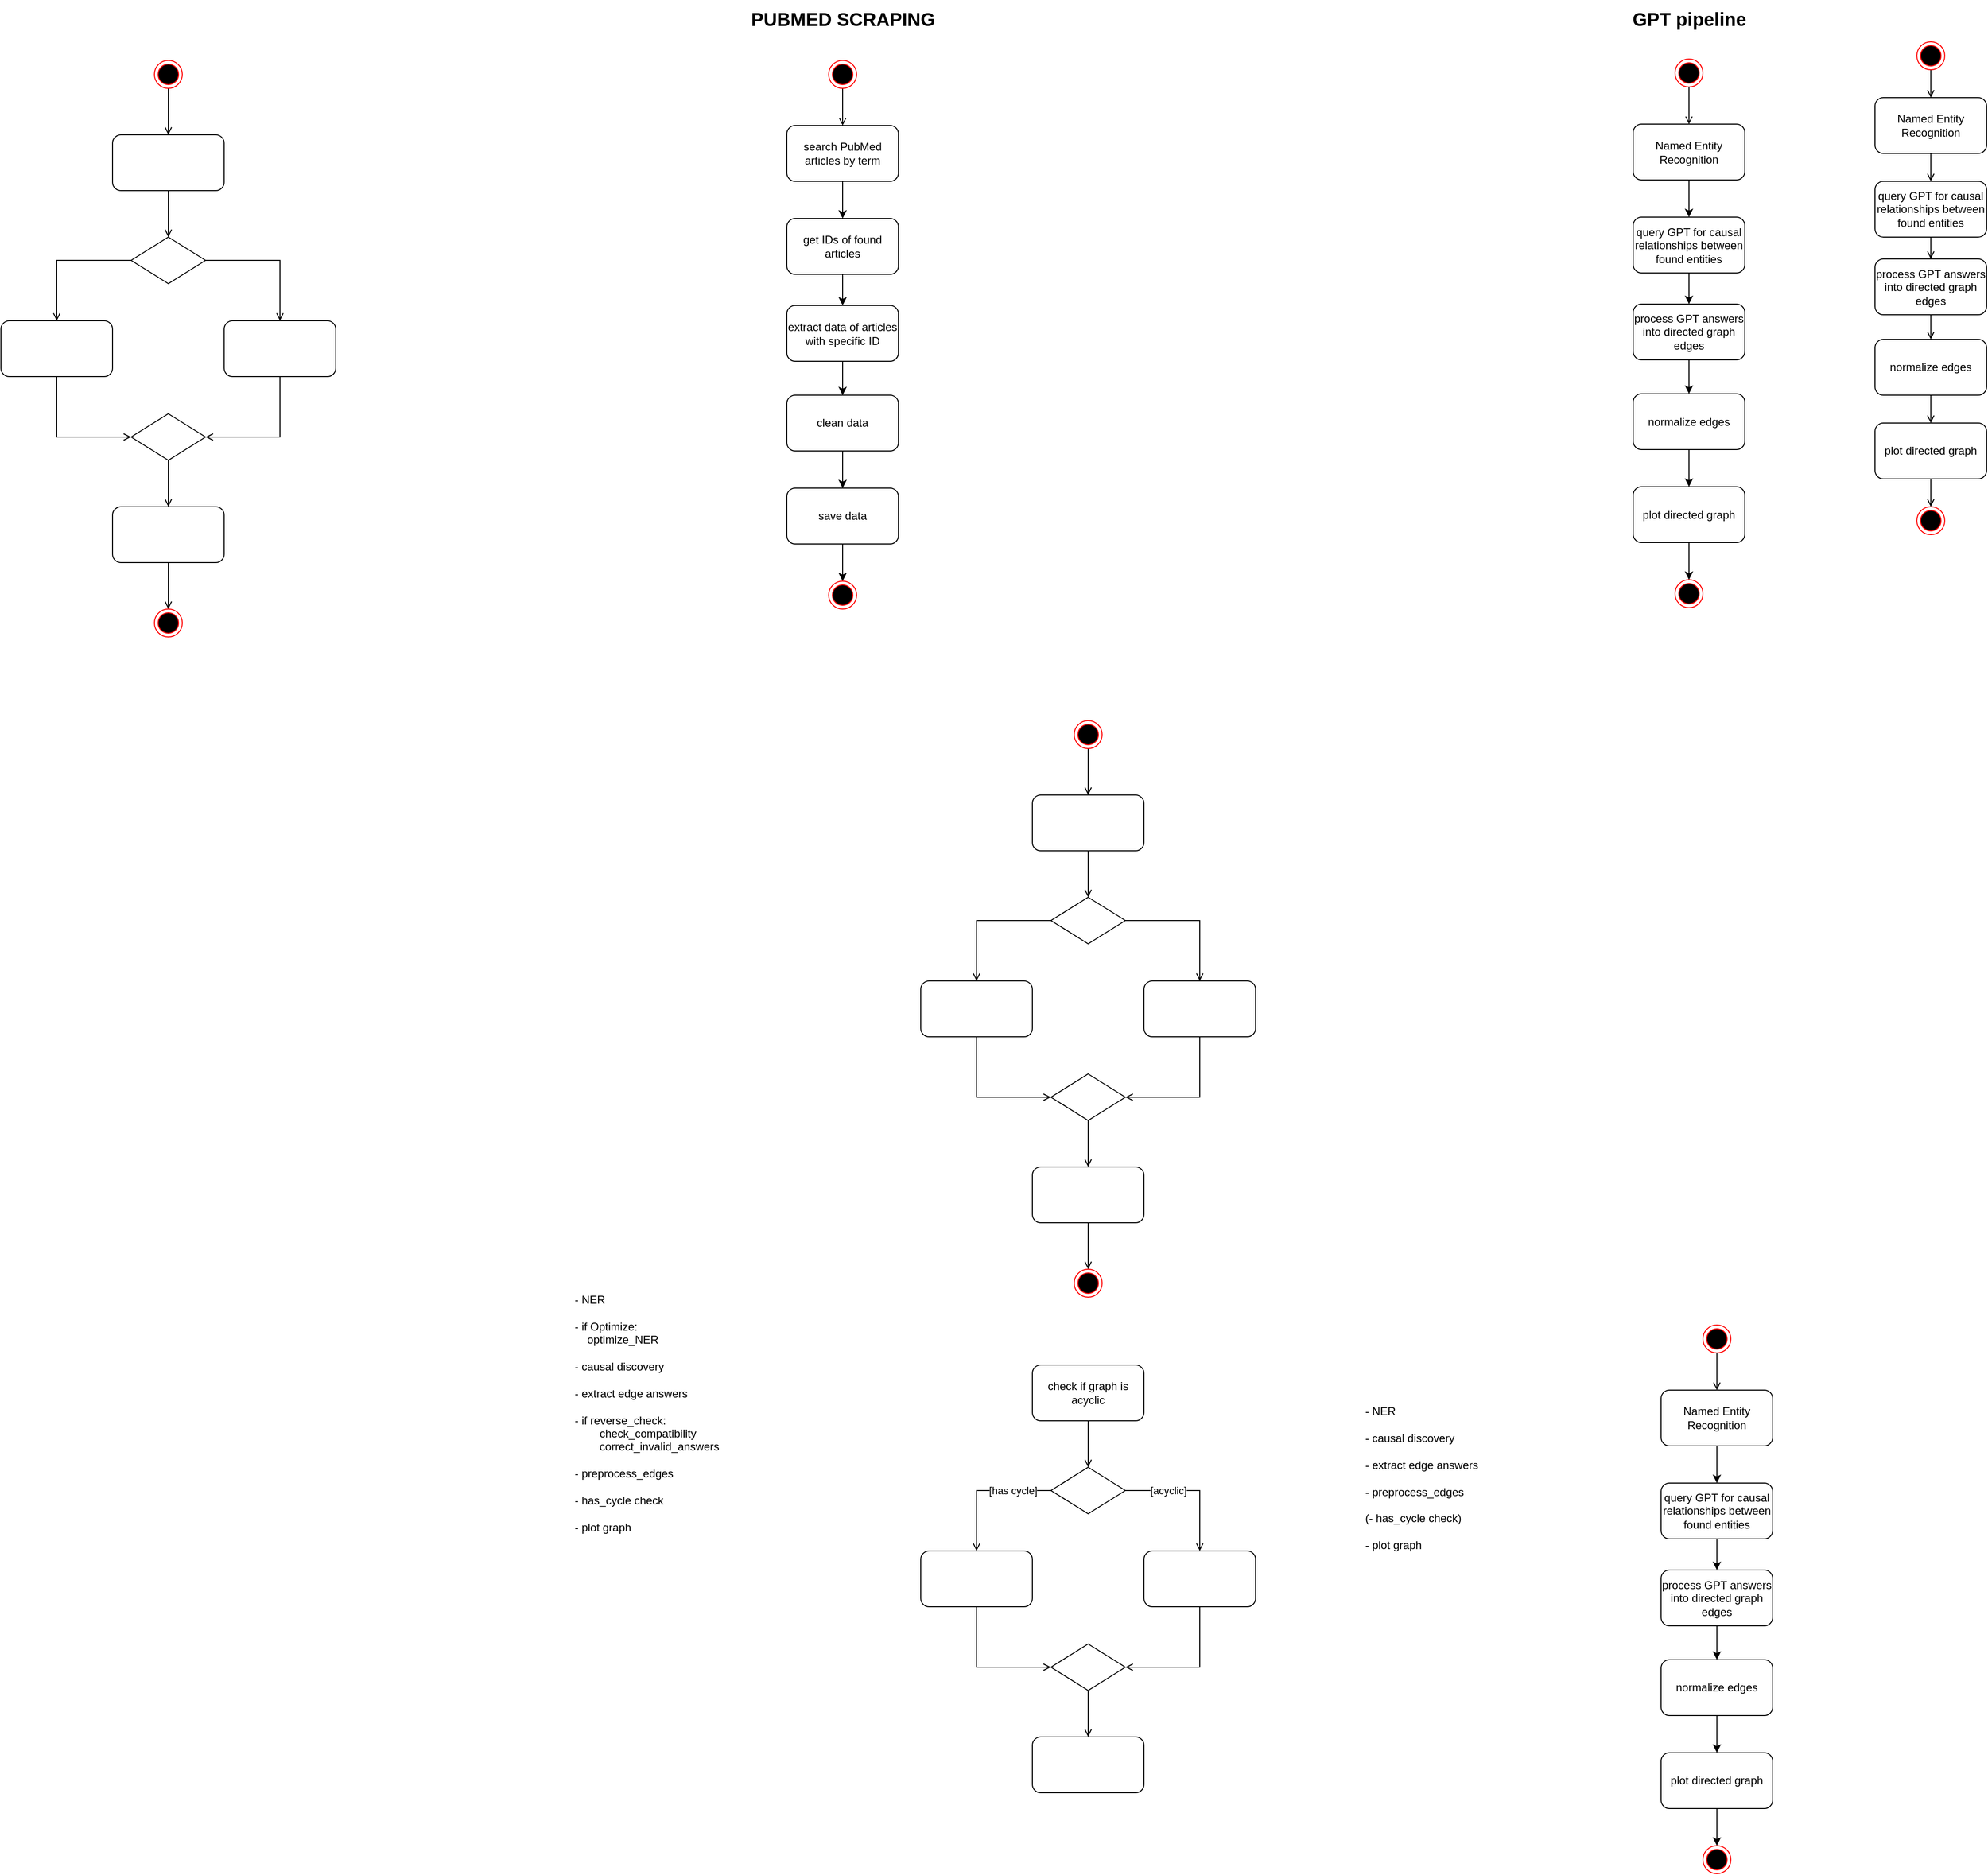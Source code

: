 <mxfile version="21.6.5" type="device">
  <diagram name="Pagina-1" id="mGs7UBVkKgLmI4N9vGSi">
    <mxGraphModel dx="2289" dy="1296" grid="1" gridSize="10" guides="1" tooltips="1" connect="1" arrows="1" fold="1" page="1" pageScale="1" pageWidth="827" pageHeight="1169" math="0" shadow="0">
      <root>
        <mxCell id="0" />
        <mxCell id="1" parent="0" />
        <mxCell id="RCelhGX4yUVeduWYTMxA-5" style="edgeStyle=orthogonalEdgeStyle;rounded=0;orthogonalLoop=1;jettySize=auto;html=1;entryX=0.5;entryY=0;entryDx=0;entryDy=0;endArrow=open;endFill=0;" parent="1" source="RCelhGX4yUVeduWYTMxA-2" target="RCelhGX4yUVeduWYTMxA-3" edge="1">
          <mxGeometry relative="1" as="geometry" />
        </mxCell>
        <mxCell id="RCelhGX4yUVeduWYTMxA-2" value="" style="ellipse;html=1;shape=endState;fillColor=#000000;strokeColor=#ff0000;" parent="1" vertex="1">
          <mxGeometry x="470" y="120" width="30" height="30" as="geometry" />
        </mxCell>
        <mxCell id="RCelhGX4yUVeduWYTMxA-6" style="edgeStyle=orthogonalEdgeStyle;rounded=0;orthogonalLoop=1;jettySize=auto;html=1;entryX=0.5;entryY=0;entryDx=0;entryDy=0;endArrow=open;endFill=0;" parent="1" source="RCelhGX4yUVeduWYTMxA-3" target="RCelhGX4yUVeduWYTMxA-4" edge="1">
          <mxGeometry relative="1" as="geometry" />
        </mxCell>
        <mxCell id="RCelhGX4yUVeduWYTMxA-3" value="" style="rounded=1;whiteSpace=wrap;html=1;" parent="1" vertex="1">
          <mxGeometry x="425" y="200" width="120" height="60" as="geometry" />
        </mxCell>
        <mxCell id="RCelhGX4yUVeduWYTMxA-9" value="" style="edgeStyle=orthogonalEdgeStyle;rounded=0;orthogonalLoop=1;jettySize=auto;html=1;endArrow=open;endFill=0;" parent="1" source="RCelhGX4yUVeduWYTMxA-4" target="RCelhGX4yUVeduWYTMxA-8" edge="1">
          <mxGeometry relative="1" as="geometry" />
        </mxCell>
        <mxCell id="RCelhGX4yUVeduWYTMxA-11" value="" style="edgeStyle=orthogonalEdgeStyle;rounded=0;orthogonalLoop=1;jettySize=auto;html=1;endArrow=open;endFill=0;" parent="1" source="RCelhGX4yUVeduWYTMxA-4" target="RCelhGX4yUVeduWYTMxA-10" edge="1">
          <mxGeometry relative="1" as="geometry" />
        </mxCell>
        <mxCell id="RCelhGX4yUVeduWYTMxA-4" value="" style="rhombus;whiteSpace=wrap;html=1;" parent="1" vertex="1">
          <mxGeometry x="445" y="310" width="80" height="50" as="geometry" />
        </mxCell>
        <mxCell id="RCelhGX4yUVeduWYTMxA-16" style="edgeStyle=orthogonalEdgeStyle;rounded=0;orthogonalLoop=1;jettySize=auto;html=1;exitX=0.5;exitY=1;exitDx=0;exitDy=0;entryX=1;entryY=0.5;entryDx=0;entryDy=0;endArrow=open;endFill=0;" parent="1" source="RCelhGX4yUVeduWYTMxA-8" target="RCelhGX4yUVeduWYTMxA-14" edge="1">
          <mxGeometry relative="1" as="geometry" />
        </mxCell>
        <mxCell id="RCelhGX4yUVeduWYTMxA-8" value="" style="whiteSpace=wrap;html=1;rounded=1;" parent="1" vertex="1">
          <mxGeometry x="545" y="400" width="120" height="60" as="geometry" />
        </mxCell>
        <mxCell id="RCelhGX4yUVeduWYTMxA-15" style="edgeStyle=orthogonalEdgeStyle;rounded=0;orthogonalLoop=1;jettySize=auto;html=1;entryX=0;entryY=0.5;entryDx=0;entryDy=0;exitX=0.5;exitY=1;exitDx=0;exitDy=0;endArrow=open;endFill=0;" parent="1" source="RCelhGX4yUVeduWYTMxA-10" target="RCelhGX4yUVeduWYTMxA-14" edge="1">
          <mxGeometry relative="1" as="geometry" />
        </mxCell>
        <mxCell id="RCelhGX4yUVeduWYTMxA-10" value="" style="whiteSpace=wrap;html=1;rounded=1;" parent="1" vertex="1">
          <mxGeometry x="305" y="400" width="120" height="60" as="geometry" />
        </mxCell>
        <mxCell id="RCelhGX4yUVeduWYTMxA-18" value="" style="edgeStyle=orthogonalEdgeStyle;rounded=0;orthogonalLoop=1;jettySize=auto;html=1;endArrow=open;endFill=0;" parent="1" source="RCelhGX4yUVeduWYTMxA-14" target="RCelhGX4yUVeduWYTMxA-17" edge="1">
          <mxGeometry relative="1" as="geometry" />
        </mxCell>
        <mxCell id="RCelhGX4yUVeduWYTMxA-14" value="" style="rhombus;whiteSpace=wrap;html=1;" parent="1" vertex="1">
          <mxGeometry x="445" y="500" width="80" height="50" as="geometry" />
        </mxCell>
        <mxCell id="RCelhGX4yUVeduWYTMxA-20" style="edgeStyle=orthogonalEdgeStyle;rounded=0;orthogonalLoop=1;jettySize=auto;html=1;endArrow=open;endFill=0;" parent="1" source="RCelhGX4yUVeduWYTMxA-17" target="RCelhGX4yUVeduWYTMxA-19" edge="1">
          <mxGeometry relative="1" as="geometry" />
        </mxCell>
        <mxCell id="RCelhGX4yUVeduWYTMxA-17" value="" style="whiteSpace=wrap;html=1;rounded=1;" parent="1" vertex="1">
          <mxGeometry x="425" y="600" width="120" height="60" as="geometry" />
        </mxCell>
        <mxCell id="RCelhGX4yUVeduWYTMxA-19" value="" style="ellipse;html=1;shape=endState;fillColor=#000000;strokeColor=#ff0000;" parent="1" vertex="1">
          <mxGeometry x="470" y="710" width="30" height="30" as="geometry" />
        </mxCell>
        <mxCell id="RCelhGX4yUVeduWYTMxA-37" value="&lt;font style=&quot;font-size: 20px;&quot;&gt;&lt;b&gt;PUBMED SCRAPING&lt;br&gt;&lt;/b&gt;&lt;/font&gt;" style="text;html=1;align=center;verticalAlign=middle;resizable=0;points=[];autosize=1;strokeColor=none;fillColor=none;" parent="1" vertex="1">
          <mxGeometry x="1100" y="55" width="220" height="40" as="geometry" />
        </mxCell>
        <mxCell id="T0V0o6y3WK3LLqgiyoGU-12" style="edgeStyle=orthogonalEdgeStyle;rounded=0;orthogonalLoop=1;jettySize=auto;html=1;entryX=0.5;entryY=0;entryDx=0;entryDy=0;endArrow=open;endFill=0;" edge="1" source="T0V0o6y3WK3LLqgiyoGU-13" target="T0V0o6y3WK3LLqgiyoGU-15" parent="1">
          <mxGeometry relative="1" as="geometry" />
        </mxCell>
        <mxCell id="T0V0o6y3WK3LLqgiyoGU-13" value="" style="ellipse;html=1;shape=endState;fillColor=#000000;strokeColor=#ff0000;" vertex="1" parent="1">
          <mxGeometry x="2135" y="1480" width="30" height="30" as="geometry" />
        </mxCell>
        <mxCell id="T0V0o6y3WK3LLqgiyoGU-14" style="edgeStyle=orthogonalEdgeStyle;rounded=0;orthogonalLoop=1;jettySize=auto;html=1;entryX=0.5;entryY=0;entryDx=0;entryDy=0;" edge="1" source="T0V0o6y3WK3LLqgiyoGU-15" target="T0V0o6y3WK3LLqgiyoGU-17" parent="1">
          <mxGeometry relative="1" as="geometry" />
        </mxCell>
        <mxCell id="T0V0o6y3WK3LLqgiyoGU-15" value="Named Entity Recognition" style="rounded=1;whiteSpace=wrap;html=1;" vertex="1" parent="1">
          <mxGeometry x="2090" y="1550" width="120" height="60" as="geometry" />
        </mxCell>
        <mxCell id="T0V0o6y3WK3LLqgiyoGU-16" style="edgeStyle=orthogonalEdgeStyle;rounded=0;orthogonalLoop=1;jettySize=auto;html=1;entryX=0.5;entryY=0;entryDx=0;entryDy=0;" edge="1" source="T0V0o6y3WK3LLqgiyoGU-17" target="T0V0o6y3WK3LLqgiyoGU-18" parent="1">
          <mxGeometry relative="1" as="geometry" />
        </mxCell>
        <mxCell id="T0V0o6y3WK3LLqgiyoGU-17" value="query GPT for causal relationships between found entities" style="rounded=1;whiteSpace=wrap;html=1;" vertex="1" parent="1">
          <mxGeometry x="2090" y="1650" width="120" height="60" as="geometry" />
        </mxCell>
        <mxCell id="T0V0o6y3WK3LLqgiyoGU-18" value="process GPT answers into directed graph edges" style="rounded=1;whiteSpace=wrap;html=1;" vertex="1" parent="1">
          <mxGeometry x="2090" y="1743.5" width="120" height="60" as="geometry" />
        </mxCell>
        <mxCell id="T0V0o6y3WK3LLqgiyoGU-19" style="edgeStyle=orthogonalEdgeStyle;rounded=0;orthogonalLoop=1;jettySize=auto;html=1;entryX=0.5;entryY=0;entryDx=0;entryDy=0;" edge="1" source="T0V0o6y3WK3LLqgiyoGU-20" parent="1">
          <mxGeometry relative="1" as="geometry">
            <mxPoint x="2150" y="1940" as="targetPoint" />
          </mxGeometry>
        </mxCell>
        <mxCell id="T0V0o6y3WK3LLqgiyoGU-20" value="normalize edges" style="rounded=1;whiteSpace=wrap;html=1;" vertex="1" parent="1">
          <mxGeometry x="2090" y="1840" width="120" height="60" as="geometry" />
        </mxCell>
        <mxCell id="T0V0o6y3WK3LLqgiyoGU-21" style="edgeStyle=orthogonalEdgeStyle;rounded=0;orthogonalLoop=1;jettySize=auto;html=1;entryX=0.5;entryY=0;entryDx=0;entryDy=0;exitX=0.5;exitY=1;exitDx=0;exitDy=0;" edge="1" source="T0V0o6y3WK3LLqgiyoGU-18" target="T0V0o6y3WK3LLqgiyoGU-20" parent="1">
          <mxGeometry relative="1" as="geometry">
            <mxPoint x="2170" y="1720" as="sourcePoint" />
            <mxPoint x="2170" y="1760" as="targetPoint" />
            <Array as="points">
              <mxPoint x="2150" y="1830" />
              <mxPoint x="2150" y="1830" />
            </Array>
          </mxGeometry>
        </mxCell>
        <mxCell id="T0V0o6y3WK3LLqgiyoGU-23" value="&lt;font style=&quot;font-size: 20px;&quot;&gt;&lt;b&gt;GPT pipeline&lt;br&gt;&lt;/b&gt;&lt;/font&gt;" style="text;html=1;align=center;verticalAlign=middle;resizable=0;points=[];autosize=1;strokeColor=none;fillColor=none;" vertex="1" parent="1">
          <mxGeometry x="2045" y="55" width="150" height="40" as="geometry" />
        </mxCell>
        <mxCell id="T0V0o6y3WK3LLqgiyoGU-24" value="plot directed graph" style="rounded=1;whiteSpace=wrap;html=1;" vertex="1" parent="1">
          <mxGeometry x="2090" y="1940" width="120" height="60" as="geometry" />
        </mxCell>
        <mxCell id="T0V0o6y3WK3LLqgiyoGU-25" style="edgeStyle=orthogonalEdgeStyle;rounded=0;orthogonalLoop=1;jettySize=auto;html=1;entryX=0.5;entryY=0;entryDx=0;entryDy=0;" edge="1" source="T0V0o6y3WK3LLqgiyoGU-24" target="T0V0o6y3WK3LLqgiyoGU-26" parent="1">
          <mxGeometry relative="1" as="geometry" />
        </mxCell>
        <mxCell id="T0V0o6y3WK3LLqgiyoGU-26" value="" style="ellipse;html=1;shape=endState;fillColor=#000000;strokeColor=#ff0000;" vertex="1" parent="1">
          <mxGeometry x="2135" y="2040" width="30" height="30" as="geometry" />
        </mxCell>
        <mxCell id="T0V0o6y3WK3LLqgiyoGU-40" style="edgeStyle=orthogonalEdgeStyle;rounded=0;orthogonalLoop=1;jettySize=auto;html=1;entryX=0.5;entryY=0;entryDx=0;entryDy=0;endArrow=open;endFill=0;" edge="1" source="T0V0o6y3WK3LLqgiyoGU-41" target="T0V0o6y3WK3LLqgiyoGU-43" parent="1">
          <mxGeometry relative="1" as="geometry" />
        </mxCell>
        <mxCell id="T0V0o6y3WK3LLqgiyoGU-41" value="" style="ellipse;html=1;shape=endState;fillColor=#000000;strokeColor=#ff0000;" vertex="1" parent="1">
          <mxGeometry x="1195" y="120" width="30" height="30" as="geometry" />
        </mxCell>
        <mxCell id="T0V0o6y3WK3LLqgiyoGU-42" style="edgeStyle=orthogonalEdgeStyle;rounded=0;orthogonalLoop=1;jettySize=auto;html=1;entryX=0.5;entryY=0;entryDx=0;entryDy=0;" edge="1" source="T0V0o6y3WK3LLqgiyoGU-43" target="T0V0o6y3WK3LLqgiyoGU-45" parent="1">
          <mxGeometry relative="1" as="geometry" />
        </mxCell>
        <mxCell id="T0V0o6y3WK3LLqgiyoGU-43" value="search PubMed articles by term" style="rounded=1;whiteSpace=wrap;html=1;" vertex="1" parent="1">
          <mxGeometry x="1150" y="190" width="120" height="60" as="geometry" />
        </mxCell>
        <mxCell id="T0V0o6y3WK3LLqgiyoGU-44" style="edgeStyle=orthogonalEdgeStyle;rounded=0;orthogonalLoop=1;jettySize=auto;html=1;entryX=0.5;entryY=0;entryDx=0;entryDy=0;" edge="1" source="T0V0o6y3WK3LLqgiyoGU-45" target="T0V0o6y3WK3LLqgiyoGU-46" parent="1">
          <mxGeometry relative="1" as="geometry" />
        </mxCell>
        <mxCell id="T0V0o6y3WK3LLqgiyoGU-45" value="get IDs of found articles" style="rounded=1;whiteSpace=wrap;html=1;" vertex="1" parent="1">
          <mxGeometry x="1150" y="290" width="120" height="60" as="geometry" />
        </mxCell>
        <mxCell id="T0V0o6y3WK3LLqgiyoGU-46" value="extract data of articles with specific ID" style="rounded=1;whiteSpace=wrap;html=1;" vertex="1" parent="1">
          <mxGeometry x="1150" y="383.5" width="120" height="60" as="geometry" />
        </mxCell>
        <mxCell id="T0V0o6y3WK3LLqgiyoGU-47" style="edgeStyle=orthogonalEdgeStyle;rounded=0;orthogonalLoop=1;jettySize=auto;html=1;entryX=0.5;entryY=0;entryDx=0;entryDy=0;" edge="1" source="T0V0o6y3WK3LLqgiyoGU-48" parent="1">
          <mxGeometry relative="1" as="geometry">
            <mxPoint x="1210" y="580" as="targetPoint" />
          </mxGeometry>
        </mxCell>
        <mxCell id="T0V0o6y3WK3LLqgiyoGU-48" value="clean data" style="rounded=1;whiteSpace=wrap;html=1;" vertex="1" parent="1">
          <mxGeometry x="1150" y="480" width="120" height="60" as="geometry" />
        </mxCell>
        <mxCell id="T0V0o6y3WK3LLqgiyoGU-49" style="edgeStyle=orthogonalEdgeStyle;rounded=0;orthogonalLoop=1;jettySize=auto;html=1;entryX=0.5;entryY=0;entryDx=0;entryDy=0;exitX=0.5;exitY=1;exitDx=0;exitDy=0;" edge="1" source="T0V0o6y3WK3LLqgiyoGU-46" target="T0V0o6y3WK3LLqgiyoGU-48" parent="1">
          <mxGeometry relative="1" as="geometry">
            <mxPoint x="1230" y="360" as="sourcePoint" />
            <mxPoint x="1230" y="400" as="targetPoint" />
            <Array as="points">
              <mxPoint x="1210" y="470" />
              <mxPoint x="1210" y="470" />
            </Array>
          </mxGeometry>
        </mxCell>
        <mxCell id="T0V0o6y3WK3LLqgiyoGU-50" value="save data" style="rounded=1;whiteSpace=wrap;html=1;" vertex="1" parent="1">
          <mxGeometry x="1150" y="580" width="120" height="60" as="geometry" />
        </mxCell>
        <mxCell id="T0V0o6y3WK3LLqgiyoGU-51" style="edgeStyle=orthogonalEdgeStyle;rounded=0;orthogonalLoop=1;jettySize=auto;html=1;entryX=0.5;entryY=0;entryDx=0;entryDy=0;" edge="1" source="T0V0o6y3WK3LLqgiyoGU-50" target="T0V0o6y3WK3LLqgiyoGU-52" parent="1">
          <mxGeometry relative="1" as="geometry" />
        </mxCell>
        <mxCell id="T0V0o6y3WK3LLqgiyoGU-52" value="" style="ellipse;html=1;shape=endState;fillColor=#000000;strokeColor=#ff0000;" vertex="1" parent="1">
          <mxGeometry x="1195" y="680" width="30" height="30" as="geometry" />
        </mxCell>
        <mxCell id="T0V0o6y3WK3LLqgiyoGU-53" style="edgeStyle=orthogonalEdgeStyle;rounded=0;orthogonalLoop=1;jettySize=auto;html=1;entryX=0.5;entryY=0;entryDx=0;entryDy=0;endArrow=open;endFill=0;" edge="1" parent="1" source="T0V0o6y3WK3LLqgiyoGU-54" target="T0V0o6y3WK3LLqgiyoGU-56">
          <mxGeometry relative="1" as="geometry" />
        </mxCell>
        <mxCell id="T0V0o6y3WK3LLqgiyoGU-54" value="" style="ellipse;html=1;shape=endState;fillColor=#000000;strokeColor=#ff0000;" vertex="1" parent="1">
          <mxGeometry x="1459" y="830" width="30" height="30" as="geometry" />
        </mxCell>
        <mxCell id="T0V0o6y3WK3LLqgiyoGU-55" style="edgeStyle=orthogonalEdgeStyle;rounded=0;orthogonalLoop=1;jettySize=auto;html=1;entryX=0.5;entryY=0;entryDx=0;entryDy=0;endArrow=open;endFill=0;" edge="1" parent="1" source="T0V0o6y3WK3LLqgiyoGU-56" target="T0V0o6y3WK3LLqgiyoGU-59">
          <mxGeometry relative="1" as="geometry" />
        </mxCell>
        <mxCell id="T0V0o6y3WK3LLqgiyoGU-56" value="" style="rounded=1;whiteSpace=wrap;html=1;" vertex="1" parent="1">
          <mxGeometry x="1414" y="910" width="120" height="60" as="geometry" />
        </mxCell>
        <mxCell id="T0V0o6y3WK3LLqgiyoGU-57" value="" style="edgeStyle=orthogonalEdgeStyle;rounded=0;orthogonalLoop=1;jettySize=auto;html=1;endArrow=open;endFill=0;" edge="1" parent="1" source="T0V0o6y3WK3LLqgiyoGU-59" target="T0V0o6y3WK3LLqgiyoGU-61">
          <mxGeometry relative="1" as="geometry" />
        </mxCell>
        <mxCell id="T0V0o6y3WK3LLqgiyoGU-58" value="" style="edgeStyle=orthogonalEdgeStyle;rounded=0;orthogonalLoop=1;jettySize=auto;html=1;endArrow=open;endFill=0;" edge="1" parent="1" source="T0V0o6y3WK3LLqgiyoGU-59" target="T0V0o6y3WK3LLqgiyoGU-63">
          <mxGeometry relative="1" as="geometry" />
        </mxCell>
        <mxCell id="T0V0o6y3WK3LLqgiyoGU-59" value="" style="rhombus;whiteSpace=wrap;html=1;" vertex="1" parent="1">
          <mxGeometry x="1434" y="1020" width="80" height="50" as="geometry" />
        </mxCell>
        <mxCell id="T0V0o6y3WK3LLqgiyoGU-60" style="edgeStyle=orthogonalEdgeStyle;rounded=0;orthogonalLoop=1;jettySize=auto;html=1;exitX=0.5;exitY=1;exitDx=0;exitDy=0;entryX=1;entryY=0.5;entryDx=0;entryDy=0;endArrow=open;endFill=0;" edge="1" parent="1" source="T0V0o6y3WK3LLqgiyoGU-61" target="T0V0o6y3WK3LLqgiyoGU-65">
          <mxGeometry relative="1" as="geometry" />
        </mxCell>
        <mxCell id="T0V0o6y3WK3LLqgiyoGU-61" value="" style="whiteSpace=wrap;html=1;rounded=1;" vertex="1" parent="1">
          <mxGeometry x="1534" y="1110" width="120" height="60" as="geometry" />
        </mxCell>
        <mxCell id="T0V0o6y3WK3LLqgiyoGU-62" style="edgeStyle=orthogonalEdgeStyle;rounded=0;orthogonalLoop=1;jettySize=auto;html=1;entryX=0;entryY=0.5;entryDx=0;entryDy=0;exitX=0.5;exitY=1;exitDx=0;exitDy=0;endArrow=open;endFill=0;" edge="1" parent="1" source="T0V0o6y3WK3LLqgiyoGU-63" target="T0V0o6y3WK3LLqgiyoGU-65">
          <mxGeometry relative="1" as="geometry" />
        </mxCell>
        <mxCell id="T0V0o6y3WK3LLqgiyoGU-63" value="" style="whiteSpace=wrap;html=1;rounded=1;" vertex="1" parent="1">
          <mxGeometry x="1294" y="1110" width="120" height="60" as="geometry" />
        </mxCell>
        <mxCell id="T0V0o6y3WK3LLqgiyoGU-64" value="" style="edgeStyle=orthogonalEdgeStyle;rounded=0;orthogonalLoop=1;jettySize=auto;html=1;endArrow=open;endFill=0;" edge="1" parent="1" source="T0V0o6y3WK3LLqgiyoGU-65" target="T0V0o6y3WK3LLqgiyoGU-67">
          <mxGeometry relative="1" as="geometry" />
        </mxCell>
        <mxCell id="T0V0o6y3WK3LLqgiyoGU-65" value="" style="rhombus;whiteSpace=wrap;html=1;" vertex="1" parent="1">
          <mxGeometry x="1434" y="1210" width="80" height="50" as="geometry" />
        </mxCell>
        <mxCell id="T0V0o6y3WK3LLqgiyoGU-66" style="edgeStyle=orthogonalEdgeStyle;rounded=0;orthogonalLoop=1;jettySize=auto;html=1;endArrow=open;endFill=0;" edge="1" parent="1" source="T0V0o6y3WK3LLqgiyoGU-67" target="T0V0o6y3WK3LLqgiyoGU-68">
          <mxGeometry relative="1" as="geometry" />
        </mxCell>
        <mxCell id="T0V0o6y3WK3LLqgiyoGU-67" value="" style="whiteSpace=wrap;html=1;rounded=1;" vertex="1" parent="1">
          <mxGeometry x="1414" y="1310" width="120" height="60" as="geometry" />
        </mxCell>
        <mxCell id="T0V0o6y3WK3LLqgiyoGU-68" value="" style="ellipse;html=1;shape=endState;fillColor=#000000;strokeColor=#ff0000;" vertex="1" parent="1">
          <mxGeometry x="1459" y="1420" width="30" height="30" as="geometry" />
        </mxCell>
        <mxCell id="T0V0o6y3WK3LLqgiyoGU-78" value="- NER&lt;br&gt;&lt;br&gt;- if Optimize:&lt;br&gt;&lt;span style=&quot;&quot;&gt;&lt;span style=&quot;white-space: pre;&quot;&gt;&amp;nbsp;&amp;nbsp;&amp;nbsp;&amp;nbsp;&lt;/span&gt;&lt;/span&gt;optimize_NER&lt;br&gt;&lt;br&gt;- causal discovery&lt;br&gt;&lt;br&gt;- extract edge answers&lt;br&gt;&lt;br&gt;- if reverse_check:&lt;br style=&quot;border-color: var(--border-color);&quot;&gt;&lt;span style=&quot;border-color: var(--border-color);&quot;&gt;&lt;span style=&quot;white-space: pre;&quot;&gt;&amp;nbsp;&amp;nbsp;&amp;nbsp;&amp;nbsp;&lt;/span&gt;&lt;/span&gt;&lt;span style=&quot;border-color: var(--border-color);&quot;&gt;&lt;span style=&quot;white-space: pre;&quot;&gt;&amp;nbsp;&amp;nbsp;&amp;nbsp;&amp;nbsp;&lt;/span&gt;&lt;/span&gt;check_compatibility&lt;br&gt;&lt;span style=&quot;white-space: pre;&quot;&gt;&#x9;&lt;/span&gt;correct_invalid_answers&lt;br&gt;&lt;br&gt;- preprocess_edges&lt;br&gt;&lt;br&gt;- has_cycle check&lt;br&gt;&lt;br&gt;- plot graph" style="text;html=1;align=left;verticalAlign=middle;resizable=0;points=[];autosize=1;strokeColor=none;fillColor=none;" vertex="1" parent="1">
          <mxGeometry x="920" y="1440" width="180" height="270" as="geometry" />
        </mxCell>
        <mxCell id="T0V0o6y3WK3LLqgiyoGU-79" value="- NER&lt;br&gt;&lt;br&gt;- causal discovery&lt;br&gt;&lt;br&gt;- extract edge answers&lt;br&gt;&lt;br&gt;- preprocess_edges&lt;br&gt;&lt;br&gt;(- has_cycle check)&lt;br&gt;&lt;br&gt;- plot graph" style="text;html=1;align=left;verticalAlign=middle;resizable=0;points=[];autosize=1;strokeColor=none;fillColor=none;" vertex="1" parent="1">
          <mxGeometry x="1770" y="1560" width="140" height="170" as="geometry" />
        </mxCell>
        <mxCell id="T0V0o6y3WK3LLqgiyoGU-80" style="edgeStyle=orthogonalEdgeStyle;rounded=0;orthogonalLoop=1;jettySize=auto;html=1;entryX=0.5;entryY=0;entryDx=0;entryDy=0;endArrow=open;endFill=0;" edge="1" parent="1" source="T0V0o6y3WK3LLqgiyoGU-81" target="T0V0o6y3WK3LLqgiyoGU-84">
          <mxGeometry relative="1" as="geometry" />
        </mxCell>
        <mxCell id="T0V0o6y3WK3LLqgiyoGU-81" value="check if graph is acyclic" style="rounded=1;whiteSpace=wrap;html=1;" vertex="1" parent="1">
          <mxGeometry x="1414" y="1523" width="120" height="60" as="geometry" />
        </mxCell>
        <mxCell id="T0V0o6y3WK3LLqgiyoGU-82" value="" style="edgeStyle=orthogonalEdgeStyle;rounded=0;orthogonalLoop=1;jettySize=auto;html=1;endArrow=open;endFill=0;" edge="1" parent="1" source="T0V0o6y3WK3LLqgiyoGU-84" target="T0V0o6y3WK3LLqgiyoGU-86">
          <mxGeometry relative="1" as="geometry" />
        </mxCell>
        <mxCell id="T0V0o6y3WK3LLqgiyoGU-92" value="[acyclic]" style="edgeLabel;html=1;align=center;verticalAlign=middle;resizable=0;points=[];" vertex="1" connectable="0" parent="T0V0o6y3WK3LLqgiyoGU-82">
          <mxGeometry x="-0.16" y="-3" relative="1" as="geometry">
            <mxPoint x="-15" y="-3" as="offset" />
          </mxGeometry>
        </mxCell>
        <mxCell id="T0V0o6y3WK3LLqgiyoGU-83" value="" style="edgeStyle=orthogonalEdgeStyle;rounded=0;orthogonalLoop=1;jettySize=auto;html=1;endArrow=open;endFill=0;" edge="1" parent="1" source="T0V0o6y3WK3LLqgiyoGU-84" target="T0V0o6y3WK3LLqgiyoGU-88">
          <mxGeometry relative="1" as="geometry" />
        </mxCell>
        <mxCell id="T0V0o6y3WK3LLqgiyoGU-93" value="[has cycle]" style="edgeLabel;html=1;align=center;verticalAlign=middle;resizable=0;points=[];" vertex="1" connectable="0" parent="T0V0o6y3WK3LLqgiyoGU-83">
          <mxGeometry x="-0.434" relative="1" as="geometry">
            <mxPoint as="offset" />
          </mxGeometry>
        </mxCell>
        <mxCell id="T0V0o6y3WK3LLqgiyoGU-84" value="" style="rhombus;whiteSpace=wrap;html=1;" vertex="1" parent="1">
          <mxGeometry x="1434" y="1633" width="80" height="50" as="geometry" />
        </mxCell>
        <mxCell id="T0V0o6y3WK3LLqgiyoGU-85" style="edgeStyle=orthogonalEdgeStyle;rounded=0;orthogonalLoop=1;jettySize=auto;html=1;exitX=0.5;exitY=1;exitDx=0;exitDy=0;entryX=1;entryY=0.5;entryDx=0;entryDy=0;endArrow=open;endFill=0;" edge="1" parent="1" source="T0V0o6y3WK3LLqgiyoGU-86" target="T0V0o6y3WK3LLqgiyoGU-90">
          <mxGeometry relative="1" as="geometry" />
        </mxCell>
        <mxCell id="T0V0o6y3WK3LLqgiyoGU-86" value="" style="whiteSpace=wrap;html=1;rounded=1;" vertex="1" parent="1">
          <mxGeometry x="1534" y="1723" width="120" height="60" as="geometry" />
        </mxCell>
        <mxCell id="T0V0o6y3WK3LLqgiyoGU-87" style="edgeStyle=orthogonalEdgeStyle;rounded=0;orthogonalLoop=1;jettySize=auto;html=1;entryX=0;entryY=0.5;entryDx=0;entryDy=0;exitX=0.5;exitY=1;exitDx=0;exitDy=0;endArrow=open;endFill=0;" edge="1" parent="1" source="T0V0o6y3WK3LLqgiyoGU-88" target="T0V0o6y3WK3LLqgiyoGU-90">
          <mxGeometry relative="1" as="geometry" />
        </mxCell>
        <mxCell id="T0V0o6y3WK3LLqgiyoGU-88" value="" style="whiteSpace=wrap;html=1;rounded=1;" vertex="1" parent="1">
          <mxGeometry x="1294" y="1723" width="120" height="60" as="geometry" />
        </mxCell>
        <mxCell id="T0V0o6y3WK3LLqgiyoGU-89" value="" style="edgeStyle=orthogonalEdgeStyle;rounded=0;orthogonalLoop=1;jettySize=auto;html=1;endArrow=open;endFill=0;" edge="1" parent="1" source="T0V0o6y3WK3LLqgiyoGU-90" target="T0V0o6y3WK3LLqgiyoGU-91">
          <mxGeometry relative="1" as="geometry" />
        </mxCell>
        <mxCell id="T0V0o6y3WK3LLqgiyoGU-90" value="" style="rhombus;whiteSpace=wrap;html=1;" vertex="1" parent="1">
          <mxGeometry x="1434" y="1823" width="80" height="50" as="geometry" />
        </mxCell>
        <mxCell id="T0V0o6y3WK3LLqgiyoGU-91" value="" style="whiteSpace=wrap;html=1;rounded=1;" vertex="1" parent="1">
          <mxGeometry x="1414" y="1923" width="120" height="60" as="geometry" />
        </mxCell>
        <mxCell id="T0V0o6y3WK3LLqgiyoGU-94" style="edgeStyle=orthogonalEdgeStyle;rounded=0;orthogonalLoop=1;jettySize=auto;html=1;entryX=0.5;entryY=0;entryDx=0;entryDy=0;endArrow=open;endFill=0;" edge="1" source="T0V0o6y3WK3LLqgiyoGU-95" target="T0V0o6y3WK3LLqgiyoGU-97" parent="1">
          <mxGeometry relative="1" as="geometry" />
        </mxCell>
        <mxCell id="T0V0o6y3WK3LLqgiyoGU-95" value="" style="ellipse;html=1;shape=endState;fillColor=#000000;strokeColor=#ff0000;" vertex="1" parent="1">
          <mxGeometry x="2105" y="118.5" width="30" height="30" as="geometry" />
        </mxCell>
        <mxCell id="T0V0o6y3WK3LLqgiyoGU-96" style="edgeStyle=orthogonalEdgeStyle;rounded=0;orthogonalLoop=1;jettySize=auto;html=1;entryX=0.5;entryY=0;entryDx=0;entryDy=0;" edge="1" source="T0V0o6y3WK3LLqgiyoGU-97" target="T0V0o6y3WK3LLqgiyoGU-99" parent="1">
          <mxGeometry relative="1" as="geometry" />
        </mxCell>
        <mxCell id="T0V0o6y3WK3LLqgiyoGU-97" value="Named Entity Recognition" style="rounded=1;whiteSpace=wrap;html=1;" vertex="1" parent="1">
          <mxGeometry x="2060" y="188.5" width="120" height="60" as="geometry" />
        </mxCell>
        <mxCell id="T0V0o6y3WK3LLqgiyoGU-98" style="edgeStyle=orthogonalEdgeStyle;rounded=0;orthogonalLoop=1;jettySize=auto;html=1;entryX=0.5;entryY=0;entryDx=0;entryDy=0;" edge="1" source="T0V0o6y3WK3LLqgiyoGU-99" target="T0V0o6y3WK3LLqgiyoGU-100" parent="1">
          <mxGeometry relative="1" as="geometry" />
        </mxCell>
        <mxCell id="T0V0o6y3WK3LLqgiyoGU-99" value="query GPT for causal relationships between found entities" style="rounded=1;whiteSpace=wrap;html=1;" vertex="1" parent="1">
          <mxGeometry x="2060" y="288.5" width="120" height="60" as="geometry" />
        </mxCell>
        <mxCell id="T0V0o6y3WK3LLqgiyoGU-100" value="process GPT answers into directed graph edges" style="rounded=1;whiteSpace=wrap;html=1;" vertex="1" parent="1">
          <mxGeometry x="2060" y="382" width="120" height="60" as="geometry" />
        </mxCell>
        <mxCell id="T0V0o6y3WK3LLqgiyoGU-101" style="edgeStyle=orthogonalEdgeStyle;rounded=0;orthogonalLoop=1;jettySize=auto;html=1;entryX=0.5;entryY=0;entryDx=0;entryDy=0;" edge="1" source="T0V0o6y3WK3LLqgiyoGU-102" parent="1">
          <mxGeometry relative="1" as="geometry">
            <mxPoint x="2120" y="578.5" as="targetPoint" />
          </mxGeometry>
        </mxCell>
        <mxCell id="T0V0o6y3WK3LLqgiyoGU-102" value="normalize edges" style="rounded=1;whiteSpace=wrap;html=1;" vertex="1" parent="1">
          <mxGeometry x="2060" y="478.5" width="120" height="60" as="geometry" />
        </mxCell>
        <mxCell id="T0V0o6y3WK3LLqgiyoGU-103" style="edgeStyle=orthogonalEdgeStyle;rounded=0;orthogonalLoop=1;jettySize=auto;html=1;entryX=0.5;entryY=0;entryDx=0;entryDy=0;exitX=0.5;exitY=1;exitDx=0;exitDy=0;" edge="1" source="T0V0o6y3WK3LLqgiyoGU-100" target="T0V0o6y3WK3LLqgiyoGU-102" parent="1">
          <mxGeometry relative="1" as="geometry">
            <mxPoint x="2140" y="358.5" as="sourcePoint" />
            <mxPoint x="2140" y="398.5" as="targetPoint" />
            <Array as="points">
              <mxPoint x="2120" y="468.5" />
              <mxPoint x="2120" y="468.5" />
            </Array>
          </mxGeometry>
        </mxCell>
        <mxCell id="T0V0o6y3WK3LLqgiyoGU-104" value="plot directed graph" style="rounded=1;whiteSpace=wrap;html=1;" vertex="1" parent="1">
          <mxGeometry x="2060" y="578.5" width="120" height="60" as="geometry" />
        </mxCell>
        <mxCell id="T0V0o6y3WK3LLqgiyoGU-105" style="edgeStyle=orthogonalEdgeStyle;rounded=0;orthogonalLoop=1;jettySize=auto;html=1;entryX=0.5;entryY=0;entryDx=0;entryDy=0;" edge="1" source="T0V0o6y3WK3LLqgiyoGU-104" target="T0V0o6y3WK3LLqgiyoGU-106" parent="1">
          <mxGeometry relative="1" as="geometry" />
        </mxCell>
        <mxCell id="T0V0o6y3WK3LLqgiyoGU-106" value="" style="ellipse;html=1;shape=endState;fillColor=#000000;strokeColor=#ff0000;" vertex="1" parent="1">
          <mxGeometry x="2105" y="678.5" width="30" height="30" as="geometry" />
        </mxCell>
        <mxCell id="T0V0o6y3WK3LLqgiyoGU-123" style="edgeStyle=orthogonalEdgeStyle;rounded=0;orthogonalLoop=1;jettySize=auto;html=1;entryX=0.5;entryY=0;entryDx=0;entryDy=0;endArrow=open;endFill=0;" edge="1" source="T0V0o6y3WK3LLqgiyoGU-124" target="T0V0o6y3WK3LLqgiyoGU-126" parent="1">
          <mxGeometry relative="1" as="geometry" />
        </mxCell>
        <mxCell id="T0V0o6y3WK3LLqgiyoGU-124" value="" style="ellipse;html=1;shape=endState;fillColor=#000000;strokeColor=#ff0000;" vertex="1" parent="1">
          <mxGeometry x="2365" y="100" width="30" height="30" as="geometry" />
        </mxCell>
        <mxCell id="T0V0o6y3WK3LLqgiyoGU-125" style="edgeStyle=orthogonalEdgeStyle;rounded=0;orthogonalLoop=1;jettySize=auto;html=1;entryX=0.5;entryY=0;entryDx=0;entryDy=0;endArrow=open;endFill=0;" edge="1" source="T0V0o6y3WK3LLqgiyoGU-126" target="T0V0o6y3WK3LLqgiyoGU-128" parent="1">
          <mxGeometry relative="1" as="geometry" />
        </mxCell>
        <mxCell id="T0V0o6y3WK3LLqgiyoGU-126" value="Named Entity Recognition" style="rounded=1;whiteSpace=wrap;html=1;" vertex="1" parent="1">
          <mxGeometry x="2320" y="160" width="120" height="60" as="geometry" />
        </mxCell>
        <mxCell id="T0V0o6y3WK3LLqgiyoGU-127" style="edgeStyle=orthogonalEdgeStyle;rounded=0;orthogonalLoop=1;jettySize=auto;html=1;entryX=0.5;entryY=0;entryDx=0;entryDy=0;endArrow=open;endFill=0;" edge="1" source="T0V0o6y3WK3LLqgiyoGU-128" target="T0V0o6y3WK3LLqgiyoGU-129" parent="1">
          <mxGeometry relative="1" as="geometry" />
        </mxCell>
        <mxCell id="T0V0o6y3WK3LLqgiyoGU-128" value="query GPT for causal relationships between found entities" style="rounded=1;whiteSpace=wrap;html=1;" vertex="1" parent="1">
          <mxGeometry x="2320" y="250" width="120" height="60" as="geometry" />
        </mxCell>
        <mxCell id="T0V0o6y3WK3LLqgiyoGU-129" value="process GPT answers into directed graph edges" style="rounded=1;whiteSpace=wrap;html=1;" vertex="1" parent="1">
          <mxGeometry x="2320" y="333.5" width="120" height="60" as="geometry" />
        </mxCell>
        <mxCell id="T0V0o6y3WK3LLqgiyoGU-130" style="edgeStyle=orthogonalEdgeStyle;rounded=0;orthogonalLoop=1;jettySize=auto;html=1;entryX=0.5;entryY=0;entryDx=0;entryDy=0;endArrow=open;endFill=0;" edge="1" source="T0V0o6y3WK3LLqgiyoGU-131" parent="1" target="T0V0o6y3WK3LLqgiyoGU-133">
          <mxGeometry relative="1" as="geometry">
            <mxPoint x="2380" y="520" as="targetPoint" />
          </mxGeometry>
        </mxCell>
        <mxCell id="T0V0o6y3WK3LLqgiyoGU-131" value="normalize edges" style="rounded=1;whiteSpace=wrap;html=1;" vertex="1" parent="1">
          <mxGeometry x="2320" y="420" width="120" height="60" as="geometry" />
        </mxCell>
        <mxCell id="T0V0o6y3WK3LLqgiyoGU-132" style="edgeStyle=orthogonalEdgeStyle;rounded=0;orthogonalLoop=1;jettySize=auto;html=1;entryX=0.5;entryY=0;entryDx=0;entryDy=0;exitX=0.5;exitY=1;exitDx=0;exitDy=0;endArrow=open;endFill=0;" edge="1" source="T0V0o6y3WK3LLqgiyoGU-129" target="T0V0o6y3WK3LLqgiyoGU-131" parent="1">
          <mxGeometry relative="1" as="geometry">
            <mxPoint x="2400" y="310" as="sourcePoint" />
            <mxPoint x="2400" y="350" as="targetPoint" />
            <Array as="points">
              <mxPoint x="2380" y="420" />
              <mxPoint x="2380" y="420" />
            </Array>
          </mxGeometry>
        </mxCell>
        <mxCell id="T0V0o6y3WK3LLqgiyoGU-133" value="plot directed graph" style="rounded=1;whiteSpace=wrap;html=1;" vertex="1" parent="1">
          <mxGeometry x="2320" y="510" width="120" height="60" as="geometry" />
        </mxCell>
        <mxCell id="T0V0o6y3WK3LLqgiyoGU-134" style="edgeStyle=orthogonalEdgeStyle;rounded=0;orthogonalLoop=1;jettySize=auto;html=1;entryX=0.5;entryY=0;entryDx=0;entryDy=0;endArrow=open;endFill=0;" edge="1" source="T0V0o6y3WK3LLqgiyoGU-133" target="T0V0o6y3WK3LLqgiyoGU-135" parent="1">
          <mxGeometry relative="1" as="geometry" />
        </mxCell>
        <mxCell id="T0V0o6y3WK3LLqgiyoGU-135" value="" style="ellipse;html=1;shape=endState;fillColor=#000000;strokeColor=#ff0000;" vertex="1" parent="1">
          <mxGeometry x="2365" y="600" width="30" height="30" as="geometry" />
        </mxCell>
      </root>
    </mxGraphModel>
  </diagram>
</mxfile>
